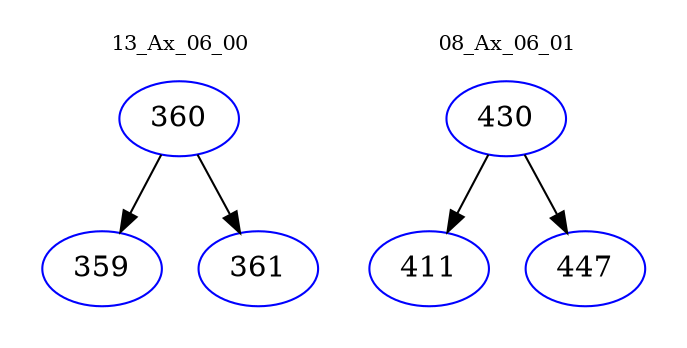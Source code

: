digraph{
subgraph cluster_0 {
color = white
label = "13_Ax_06_00";
fontsize=10;
T0_360 [label="360", color="blue"]
T0_360 -> T0_359 [color="black"]
T0_359 [label="359", color="blue"]
T0_360 -> T0_361 [color="black"]
T0_361 [label="361", color="blue"]
}
subgraph cluster_1 {
color = white
label = "08_Ax_06_01";
fontsize=10;
T1_430 [label="430", color="blue"]
T1_430 -> T1_411 [color="black"]
T1_411 [label="411", color="blue"]
T1_430 -> T1_447 [color="black"]
T1_447 [label="447", color="blue"]
}
}

